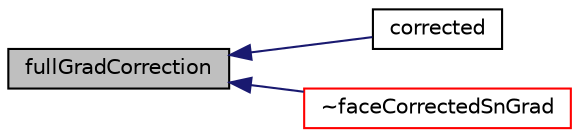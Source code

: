 digraph "fullGradCorrection"
{
  bgcolor="transparent";
  edge [fontname="Helvetica",fontsize="10",labelfontname="Helvetica",labelfontsize="10"];
  node [fontname="Helvetica",fontsize="10",shape=record];
  rankdir="LR";
  Node1668 [label="fullGradCorrection",height=0.2,width=0.4,color="black", fillcolor="grey75", style="filled", fontcolor="black"];
  Node1668 -> Node1669 [dir="back",color="midnightblue",fontsize="10",style="solid",fontname="Helvetica"];
  Node1669 [label="corrected",height=0.2,width=0.4,color="black",URL="$a23417.html#a09ea734bf81e6dc77b1347909d536fc1",tooltip="Return true if this scheme uses an explicit correction. "];
  Node1668 -> Node1670 [dir="back",color="midnightblue",fontsize="10",style="solid",fontname="Helvetica"];
  Node1670 [label="~faceCorrectedSnGrad",height=0.2,width=0.4,color="red",URL="$a23417.html#ae0a076b59ab49adb8c81656cd0cf774c",tooltip="Destructor. "];
}
